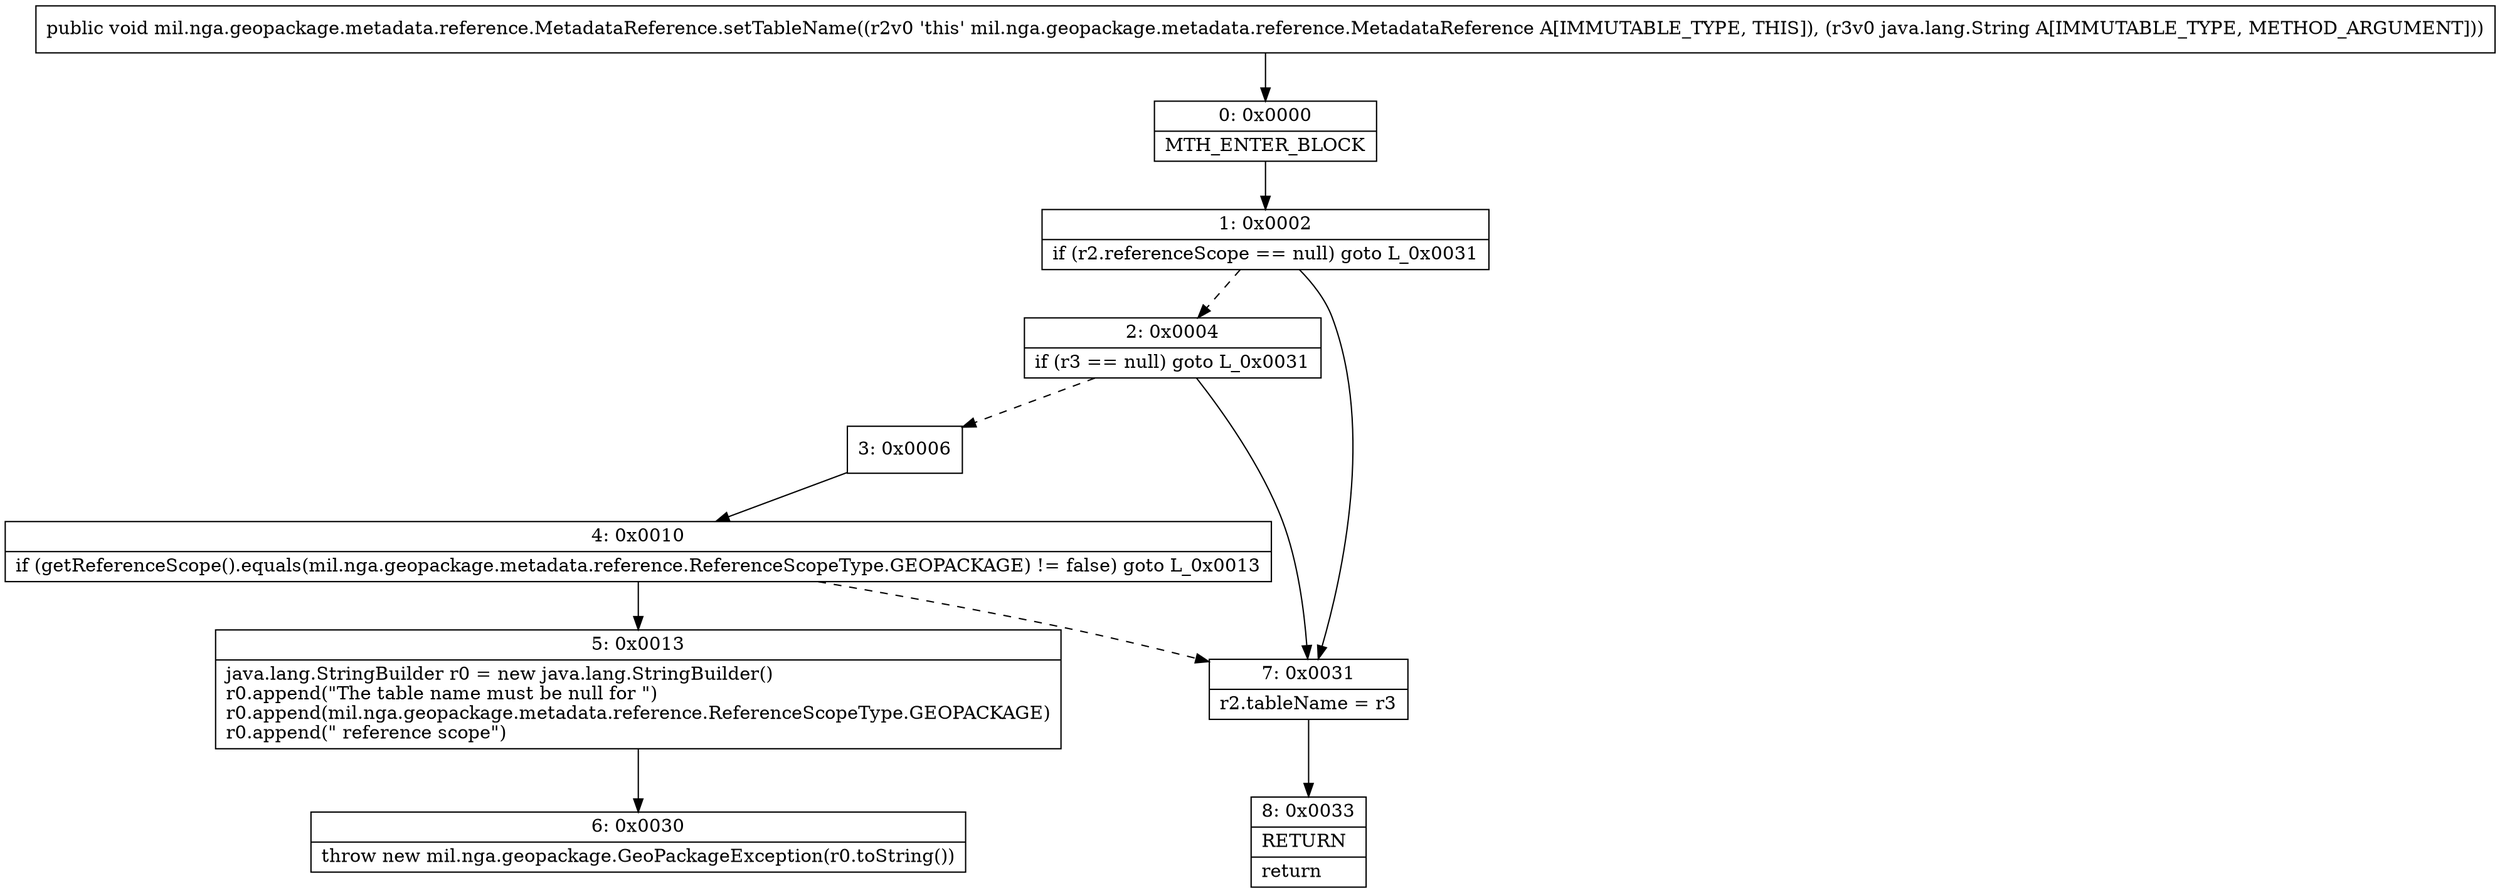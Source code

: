 digraph "CFG formil.nga.geopackage.metadata.reference.MetadataReference.setTableName(Ljava\/lang\/String;)V" {
Node_0 [shape=record,label="{0\:\ 0x0000|MTH_ENTER_BLOCK\l}"];
Node_1 [shape=record,label="{1\:\ 0x0002|if (r2.referenceScope == null) goto L_0x0031\l}"];
Node_2 [shape=record,label="{2\:\ 0x0004|if (r3 == null) goto L_0x0031\l}"];
Node_3 [shape=record,label="{3\:\ 0x0006}"];
Node_4 [shape=record,label="{4\:\ 0x0010|if (getReferenceScope().equals(mil.nga.geopackage.metadata.reference.ReferenceScopeType.GEOPACKAGE) != false) goto L_0x0013\l}"];
Node_5 [shape=record,label="{5\:\ 0x0013|java.lang.StringBuilder r0 = new java.lang.StringBuilder()\lr0.append(\"The table name must be null for \")\lr0.append(mil.nga.geopackage.metadata.reference.ReferenceScopeType.GEOPACKAGE)\lr0.append(\" reference scope\")\l}"];
Node_6 [shape=record,label="{6\:\ 0x0030|throw new mil.nga.geopackage.GeoPackageException(r0.toString())\l}"];
Node_7 [shape=record,label="{7\:\ 0x0031|r2.tableName = r3\l}"];
Node_8 [shape=record,label="{8\:\ 0x0033|RETURN\l|return\l}"];
MethodNode[shape=record,label="{public void mil.nga.geopackage.metadata.reference.MetadataReference.setTableName((r2v0 'this' mil.nga.geopackage.metadata.reference.MetadataReference A[IMMUTABLE_TYPE, THIS]), (r3v0 java.lang.String A[IMMUTABLE_TYPE, METHOD_ARGUMENT])) }"];
MethodNode -> Node_0;
Node_0 -> Node_1;
Node_1 -> Node_2[style=dashed];
Node_1 -> Node_7;
Node_2 -> Node_3[style=dashed];
Node_2 -> Node_7;
Node_3 -> Node_4;
Node_4 -> Node_5;
Node_4 -> Node_7[style=dashed];
Node_5 -> Node_6;
Node_7 -> Node_8;
}


